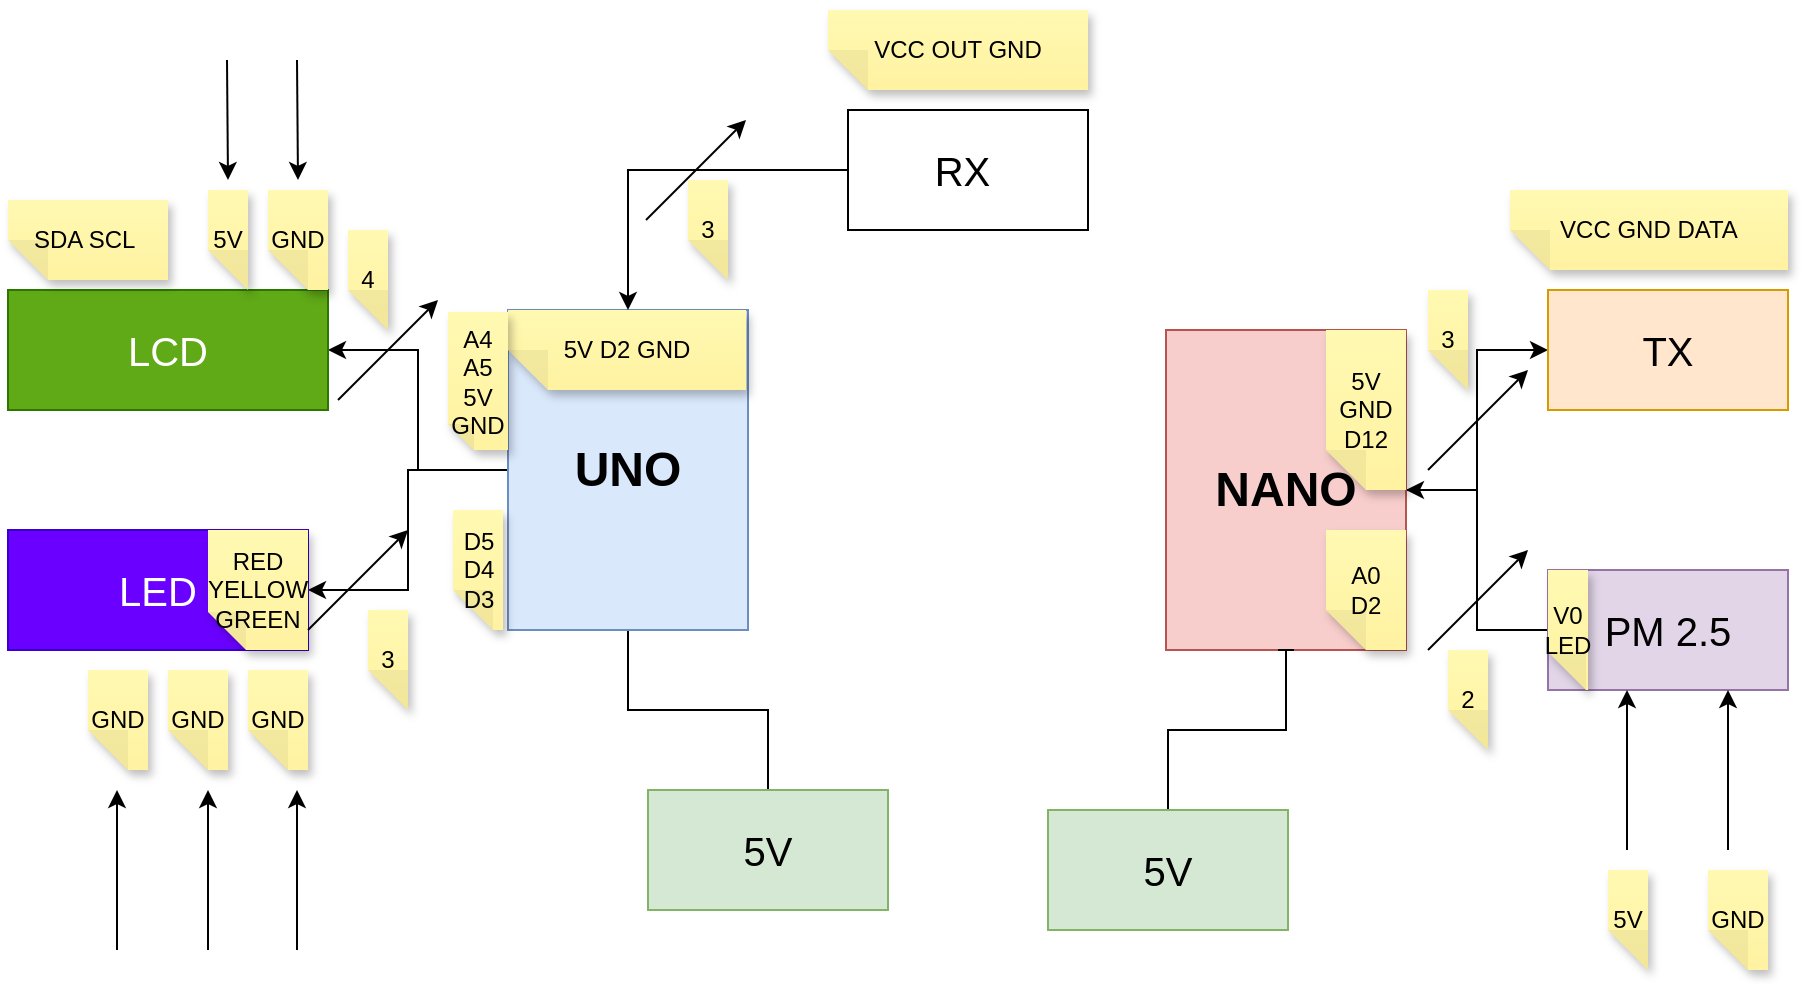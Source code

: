 <mxfile version="22.1.16" type="github">
  <diagram name="Page-1" id="2Oezqfeqx223OJeEhoTF">
    <mxGraphModel dx="1900" dy="565" grid="1" gridSize="10" guides="1" tooltips="1" connect="1" arrows="1" fold="1" page="1" pageScale="1" pageWidth="850" pageHeight="1100" math="0" shadow="0">
      <root>
        <mxCell id="0" />
        <mxCell id="1" parent="0" />
        <mxCell id="fD1NXqoAacMds-On0nMa-4" value="" style="edgeStyle=orthogonalEdgeStyle;rounded=0;orthogonalLoop=1;jettySize=auto;html=1;" parent="1" source="fD1NXqoAacMds-On0nMa-2" target="fD1NXqoAacMds-On0nMa-3" edge="1">
          <mxGeometry relative="1" as="geometry" />
        </mxCell>
        <mxCell id="fD1NXqoAacMds-On0nMa-2" value="&lt;font style=&quot;font-size: 20px;&quot;&gt;PM 2.5&lt;/font&gt;" style="rounded=0;whiteSpace=wrap;html=1;fillColor=#e1d5e7;strokeColor=#9673a6;" parent="1" vertex="1">
          <mxGeometry x="700" y="320" width="120" height="60" as="geometry" />
        </mxCell>
        <mxCell id="fD1NXqoAacMds-On0nMa-6" value="" style="edgeStyle=orthogonalEdgeStyle;rounded=0;orthogonalLoop=1;jettySize=auto;html=1;" parent="1" source="fD1NXqoAacMds-On0nMa-3" target="fD1NXqoAacMds-On0nMa-5" edge="1">
          <mxGeometry relative="1" as="geometry" />
        </mxCell>
        <mxCell id="fD1NXqoAacMds-On0nMa-3" value="&lt;h1&gt;NANO&lt;/h1&gt;" style="rounded=0;whiteSpace=wrap;html=1;fillColor=#f8cecc;strokeColor=#b85450;" parent="1" vertex="1">
          <mxGeometry x="509" y="200" width="120" height="160" as="geometry" />
        </mxCell>
        <mxCell id="fD1NXqoAacMds-On0nMa-5" value="&lt;font style=&quot;font-size: 20px;&quot;&gt;TX&lt;/font&gt;" style="whiteSpace=wrap;html=1;rounded=0;fillColor=#ffe6cc;strokeColor=#d79b00;" parent="1" vertex="1">
          <mxGeometry x="700" y="180" width="120" height="60" as="geometry" />
        </mxCell>
        <mxCell id="oi5SdyfLDr1I8iE26Wet-2" value="" style="rounded=0;orthogonalLoop=1;jettySize=auto;html=1;elbow=vertical;edgeStyle=orthogonalEdgeStyle;curved=0;endArrow=baseDash;endFill=0;" edge="1" parent="1" source="fD1NXqoAacMds-On0nMa-7" target="fD1NXqoAacMds-On0nMa-9">
          <mxGeometry relative="1" as="geometry" />
        </mxCell>
        <mxCell id="fD1NXqoAacMds-On0nMa-7" value="&lt;font style=&quot;font-size: 20px;&quot;&gt;5V&lt;/font&gt;" style="rounded=0;whiteSpace=wrap;html=1;fillColor=#d5e8d4;strokeColor=#82b366;" parent="1" vertex="1">
          <mxGeometry x="250" y="430" width="120" height="60" as="geometry" />
        </mxCell>
        <mxCell id="fD1NXqoAacMds-On0nMa-12" value="" style="edgeStyle=orthogonalEdgeStyle;rounded=0;orthogonalLoop=1;jettySize=auto;html=1;" parent="1" source="fD1NXqoAacMds-On0nMa-9" target="fD1NXqoAacMds-On0nMa-11" edge="1">
          <mxGeometry relative="1" as="geometry" />
        </mxCell>
        <mxCell id="fD1NXqoAacMds-On0nMa-14" value="" style="edgeStyle=orthogonalEdgeStyle;rounded=0;orthogonalLoop=1;jettySize=auto;html=1;" parent="1" source="fD1NXqoAacMds-On0nMa-9" target="fD1NXqoAacMds-On0nMa-13" edge="1">
          <mxGeometry relative="1" as="geometry" />
        </mxCell>
        <mxCell id="fD1NXqoAacMds-On0nMa-9" value="&lt;h1&gt;UNO&lt;/h1&gt;" style="rounded=0;whiteSpace=wrap;html=1;fillColor=#dae8fc;strokeColor=#6c8ebf;" parent="1" vertex="1">
          <mxGeometry x="180" y="190" width="120" height="160" as="geometry" />
        </mxCell>
        <mxCell id="fD1NXqoAacMds-On0nMa-11" value="&lt;font style=&quot;font-size: 20px;&quot;&gt;LCD&lt;/font&gt;" style="whiteSpace=wrap;html=1;rounded=0;fillColor=#60a917;strokeColor=#2D7600;fontColor=#ffffff;" parent="1" vertex="1">
          <mxGeometry x="-70" y="180" width="160" height="60" as="geometry" />
        </mxCell>
        <mxCell id="fD1NXqoAacMds-On0nMa-13" value="&lt;font style=&quot;font-size: 20px;&quot;&gt;LED&lt;/font&gt;" style="whiteSpace=wrap;html=1;rounded=0;fillColor=#6a00ff;fontColor=#ffffff;strokeColor=#3700CC;" parent="1" vertex="1">
          <mxGeometry x="-70" y="300" width="150" height="60" as="geometry" />
        </mxCell>
        <mxCell id="fD1NXqoAacMds-On0nMa-18" value="5V&lt;br style=&quot;border-color: var(--border-color);&quot;&gt;GND&lt;br style=&quot;border-color: var(--border-color);&quot;&gt;D12" style="shape=note;whiteSpace=wrap;html=1;backgroundOutline=1;fontColor=#000000;darkOpacity=0.05;fillColor=#FFF9B2;strokeColor=none;fillStyle=solid;direction=west;gradientDirection=north;gradientColor=#FFF2A1;shadow=1;size=20;pointerEvents=1;rotation=0;" parent="1" vertex="1">
          <mxGeometry x="589" y="200" width="40" height="80" as="geometry" />
        </mxCell>
        <mxCell id="fD1NXqoAacMds-On0nMa-19" value="VCC GND DATA" style="shape=note;whiteSpace=wrap;html=1;backgroundOutline=1;fontColor=#000000;darkOpacity=0.05;fillColor=#FFF9B2;strokeColor=none;fillStyle=solid;direction=west;gradientDirection=north;gradientColor=#FFF2A1;shadow=1;size=20;pointerEvents=1;" parent="1" vertex="1">
          <mxGeometry x="681" y="130" width="139" height="40" as="geometry" />
        </mxCell>
        <mxCell id="fD1NXqoAacMds-On0nMa-21" value="" style="endArrow=classic;html=1;rounded=0;" parent="1" edge="1">
          <mxGeometry width="50" height="50" relative="1" as="geometry">
            <mxPoint x="640" y="270" as="sourcePoint" />
            <mxPoint x="690" y="220" as="targetPoint" />
          </mxGeometry>
        </mxCell>
        <mxCell id="fD1NXqoAacMds-On0nMa-22" value="3" style="shape=note;whiteSpace=wrap;html=1;backgroundOutline=1;fontColor=#000000;darkOpacity=0.05;fillColor=#FFF9B2;strokeColor=none;fillStyle=solid;direction=west;gradientDirection=north;gradientColor=#FFF2A1;shadow=1;size=20;pointerEvents=1;rotation=0;" parent="1" vertex="1">
          <mxGeometry x="640" y="180" width="20" height="50" as="geometry" />
        </mxCell>
        <mxCell id="fD1NXqoAacMds-On0nMa-23" value="GND" style="shape=note;whiteSpace=wrap;html=1;backgroundOutline=1;fontColor=#000000;darkOpacity=0.05;fillColor=#FFF9B2;strokeColor=none;fillStyle=solid;direction=west;gradientDirection=north;gradientColor=#FFF2A1;shadow=1;size=20;pointerEvents=1;rotation=0;" parent="1" vertex="1">
          <mxGeometry x="780" y="470" width="30" height="50" as="geometry" />
        </mxCell>
        <mxCell id="fD1NXqoAacMds-On0nMa-24" value="5V" style="shape=note;whiteSpace=wrap;html=1;backgroundOutline=1;fontColor=#000000;darkOpacity=0.05;fillColor=#FFF9B2;strokeColor=none;fillStyle=solid;direction=west;gradientDirection=north;gradientColor=#FFF2A1;shadow=1;size=20;pointerEvents=1;rotation=0;" parent="1" vertex="1">
          <mxGeometry x="730" y="470" width="20" height="50" as="geometry" />
        </mxCell>
        <mxCell id="fD1NXqoAacMds-On0nMa-26" value="" style="endArrow=classic;html=1;rounded=0;" parent="1" edge="1">
          <mxGeometry width="50" height="50" relative="1" as="geometry">
            <mxPoint x="640" y="360" as="sourcePoint" />
            <mxPoint x="690" y="310" as="targetPoint" />
          </mxGeometry>
        </mxCell>
        <mxCell id="fD1NXqoAacMds-On0nMa-27" value="" style="endArrow=classic;html=1;rounded=0;" parent="1" edge="1">
          <mxGeometry width="50" height="50" relative="1" as="geometry">
            <mxPoint x="790" y="460" as="sourcePoint" />
            <mxPoint x="790" y="380" as="targetPoint" />
            <Array as="points" />
          </mxGeometry>
        </mxCell>
        <mxCell id="fD1NXqoAacMds-On0nMa-28" value="" style="endArrow=classic;html=1;rounded=0;" parent="1" edge="1">
          <mxGeometry width="50" height="50" relative="1" as="geometry">
            <mxPoint x="739.5" y="460" as="sourcePoint" />
            <mxPoint x="739.5" y="380" as="targetPoint" />
            <Array as="points" />
          </mxGeometry>
        </mxCell>
        <mxCell id="fD1NXqoAacMds-On0nMa-29" value="A0&lt;br&gt;D2" style="shape=note;whiteSpace=wrap;html=1;backgroundOutline=1;fontColor=#000000;darkOpacity=0.05;fillColor=#FFF9B2;strokeColor=none;fillStyle=solid;direction=west;gradientDirection=north;gradientColor=#FFF2A1;shadow=1;size=20;pointerEvents=1;rotation=0;" parent="1" vertex="1">
          <mxGeometry x="589" y="300" width="40" height="60" as="geometry" />
        </mxCell>
        <mxCell id="fD1NXqoAacMds-On0nMa-32" value="V0&lt;br&gt;LED" style="shape=note;whiteSpace=wrap;html=1;backgroundOutline=1;fontColor=#000000;darkOpacity=0.05;fillColor=#FFF9B2;strokeColor=none;fillStyle=solid;direction=west;gradientDirection=north;gradientColor=#FFF2A1;shadow=1;size=19;pointerEvents=1;rotation=0;" parent="1" vertex="1">
          <mxGeometry x="700" y="320" width="20" height="60" as="geometry" />
        </mxCell>
        <mxCell id="fD1NXqoAacMds-On0nMa-33" value="2" style="shape=note;whiteSpace=wrap;html=1;backgroundOutline=1;fontColor=#000000;darkOpacity=0.05;fillColor=#FFF9B2;strokeColor=none;fillStyle=solid;direction=west;gradientDirection=north;gradientColor=#FFF2A1;shadow=1;size=20;pointerEvents=1;rotation=0;" parent="1" vertex="1">
          <mxGeometry x="650" y="360" width="20" height="50" as="geometry" />
        </mxCell>
        <mxCell id="fD1NXqoAacMds-On0nMa-35" style="edgeStyle=orthogonalEdgeStyle;rounded=0;orthogonalLoop=1;jettySize=auto;html=1;entryX=0.5;entryY=0;entryDx=0;entryDy=0;" parent="1" source="fD1NXqoAacMds-On0nMa-34" target="fD1NXqoAacMds-On0nMa-9" edge="1">
          <mxGeometry relative="1" as="geometry" />
        </mxCell>
        <mxCell id="fD1NXqoAacMds-On0nMa-34" value="&lt;font style=&quot;font-size: 20px;&quot;&gt;RX&amp;nbsp;&lt;/font&gt;" style="rounded=0;whiteSpace=wrap;html=1;" parent="1" vertex="1">
          <mxGeometry x="350" y="90" width="120" height="60" as="geometry" />
        </mxCell>
        <mxCell id="fD1NXqoAacMds-On0nMa-39" value="VCC OUT GND" style="shape=note;whiteSpace=wrap;html=1;backgroundOutline=1;fontColor=#000000;darkOpacity=0.05;fillColor=#FFF9B2;strokeColor=none;fillStyle=solid;direction=west;gradientDirection=north;gradientColor=#FFF2A1;shadow=1;size=20;pointerEvents=1;" parent="1" vertex="1">
          <mxGeometry x="340" y="40" width="130" height="40" as="geometry" />
        </mxCell>
        <mxCell id="fD1NXqoAacMds-On0nMa-40" value="3" style="shape=note;whiteSpace=wrap;html=1;backgroundOutline=1;fontColor=#000000;darkOpacity=0.05;fillColor=#FFF9B2;strokeColor=none;fillStyle=solid;direction=west;gradientDirection=north;gradientColor=#FFF2A1;shadow=1;size=20;pointerEvents=1;rotation=0;" parent="1" vertex="1">
          <mxGeometry x="270" y="125" width="20" height="50" as="geometry" />
        </mxCell>
        <mxCell id="fD1NXqoAacMds-On0nMa-41" value="5V D2 GND" style="shape=note;whiteSpace=wrap;html=1;backgroundOutline=1;fontColor=#000000;darkOpacity=0.05;fillColor=#FFF9B2;strokeColor=none;fillStyle=solid;direction=west;gradientDirection=north;gradientColor=#FFF2A1;shadow=1;size=20;pointerEvents=1;" parent="1" vertex="1">
          <mxGeometry x="180" y="190" width="119" height="40" as="geometry" />
        </mxCell>
        <mxCell id="fD1NXqoAacMds-On0nMa-42" value="" style="endArrow=classic;html=1;rounded=0;" parent="1" edge="1">
          <mxGeometry width="50" height="50" relative="1" as="geometry">
            <mxPoint x="249" y="145" as="sourcePoint" />
            <mxPoint x="299" y="95" as="targetPoint" />
          </mxGeometry>
        </mxCell>
        <mxCell id="fD1NXqoAacMds-On0nMa-43" value="RED&lt;br&gt;YELLOW&lt;br&gt;GREEN" style="shape=note;whiteSpace=wrap;html=1;backgroundOutline=1;fontColor=#000000;darkOpacity=0.05;fillColor=#FFF9B2;strokeColor=none;fillStyle=solid;direction=west;gradientDirection=north;gradientColor=#FFF2A1;shadow=1;size=19;pointerEvents=1;rotation=0;" parent="1" vertex="1">
          <mxGeometry x="30" y="300" width="50" height="60" as="geometry" />
        </mxCell>
        <mxCell id="fD1NXqoAacMds-On0nMa-44" value="" style="endArrow=classic;html=1;rounded=0;" parent="1" edge="1">
          <mxGeometry width="50" height="50" relative="1" as="geometry">
            <mxPoint x="80" y="350" as="sourcePoint" />
            <mxPoint x="130" y="300" as="targetPoint" />
          </mxGeometry>
        </mxCell>
        <mxCell id="fD1NXqoAacMds-On0nMa-45" value="3" style="shape=note;whiteSpace=wrap;html=1;backgroundOutline=1;fontColor=#000000;darkOpacity=0.05;fillColor=#FFF9B2;strokeColor=none;fillStyle=solid;direction=west;gradientDirection=north;gradientColor=#FFF2A1;shadow=1;size=20;pointerEvents=1;rotation=0;" parent="1" vertex="1">
          <mxGeometry x="110" y="340" width="20" height="50" as="geometry" />
        </mxCell>
        <mxCell id="fD1NXqoAacMds-On0nMa-46" value="D5&lt;br&gt;D4&lt;br&gt;D3" style="shape=note;whiteSpace=wrap;html=1;backgroundOutline=1;fontColor=#000000;darkOpacity=0.05;fillColor=#FFF9B2;strokeColor=none;fillStyle=solid;direction=west;gradientDirection=north;gradientColor=#FFF2A1;shadow=1;size=20;pointerEvents=1;rotation=0;" parent="1" vertex="1">
          <mxGeometry x="152.5" y="290" width="25" height="60" as="geometry" />
        </mxCell>
        <mxCell id="fD1NXqoAacMds-On0nMa-47" value="4" style="shape=note;whiteSpace=wrap;html=1;backgroundOutline=1;fontColor=#000000;darkOpacity=0.05;fillColor=#FFF9B2;strokeColor=none;fillStyle=solid;direction=west;gradientDirection=north;gradientColor=#FFF2A1;shadow=1;size=20;pointerEvents=1;rotation=0;" parent="1" vertex="1">
          <mxGeometry x="100" y="150" width="20" height="50" as="geometry" />
        </mxCell>
        <mxCell id="fD1NXqoAacMds-On0nMa-48" value="" style="endArrow=classic;html=1;rounded=0;" parent="1" edge="1">
          <mxGeometry width="50" height="50" relative="1" as="geometry">
            <mxPoint x="95" y="235" as="sourcePoint" />
            <mxPoint x="145" y="185" as="targetPoint" />
          </mxGeometry>
        </mxCell>
        <mxCell id="fD1NXqoAacMds-On0nMa-49" value="SDA SCL&amp;nbsp;" style="shape=note;whiteSpace=wrap;html=1;backgroundOutline=1;fontColor=#000000;darkOpacity=0.05;fillColor=#FFF9B2;strokeColor=none;fillStyle=solid;direction=west;gradientDirection=north;gradientColor=#FFF2A1;shadow=1;size=20;pointerEvents=1;" parent="1" vertex="1">
          <mxGeometry x="-70" y="135" width="80" height="40" as="geometry" />
        </mxCell>
        <mxCell id="fD1NXqoAacMds-On0nMa-50" value="A4&lt;br&gt;A5&lt;br&gt;5V&lt;br&gt;GND" style="shape=note;whiteSpace=wrap;html=1;backgroundOutline=1;fontColor=#000000;darkOpacity=0.05;fillColor=#FFF9B2;strokeColor=none;fillStyle=solid;direction=west;gradientDirection=north;gradientColor=#FFF2A1;shadow=1;size=13;pointerEvents=1;rotation=0;" parent="1" vertex="1">
          <mxGeometry x="150" y="191" width="30" height="69" as="geometry" />
        </mxCell>
        <mxCell id="fD1NXqoAacMds-On0nMa-51" value="5V" style="shape=note;whiteSpace=wrap;html=1;backgroundOutline=1;fontColor=#000000;darkOpacity=0.05;fillColor=#FFF9B2;strokeColor=none;fillStyle=solid;direction=west;gradientDirection=north;gradientColor=#FFF2A1;shadow=1;size=20;pointerEvents=1;rotation=0;" parent="1" vertex="1">
          <mxGeometry x="30" y="130" width="20" height="50" as="geometry" />
        </mxCell>
        <mxCell id="fD1NXqoAacMds-On0nMa-53" value="GND" style="shape=note;whiteSpace=wrap;html=1;backgroundOutline=1;fontColor=#000000;darkOpacity=0.05;fillColor=#FFF9B2;strokeColor=none;fillStyle=solid;direction=west;gradientDirection=north;gradientColor=#FFF2A1;shadow=1;size=20;pointerEvents=1;rotation=0;" parent="1" vertex="1">
          <mxGeometry x="60" y="130" width="30" height="50" as="geometry" />
        </mxCell>
        <mxCell id="fD1NXqoAacMds-On0nMa-54" value="" style="endArrow=classic;html=1;rounded=0;" parent="1" edge="1">
          <mxGeometry width="50" height="50" relative="1" as="geometry">
            <mxPoint x="39.5" y="65" as="sourcePoint" />
            <mxPoint x="40" y="125" as="targetPoint" />
            <Array as="points" />
          </mxGeometry>
        </mxCell>
        <mxCell id="fD1NXqoAacMds-On0nMa-55" value="" style="endArrow=classic;html=1;rounded=0;" parent="1" edge="1">
          <mxGeometry width="50" height="50" relative="1" as="geometry">
            <mxPoint x="74.5" y="65" as="sourcePoint" />
            <mxPoint x="75" y="125" as="targetPoint" />
            <Array as="points" />
          </mxGeometry>
        </mxCell>
        <mxCell id="fD1NXqoAacMds-On0nMa-56" value="GND" style="shape=note;whiteSpace=wrap;html=1;backgroundOutline=1;fontColor=#000000;darkOpacity=0.05;fillColor=#FFF9B2;strokeColor=none;fillStyle=solid;direction=west;gradientDirection=north;gradientColor=#FFF2A1;shadow=1;size=20;pointerEvents=1;rotation=0;" parent="1" vertex="1">
          <mxGeometry x="-30" y="370" width="30" height="50" as="geometry" />
        </mxCell>
        <mxCell id="fD1NXqoAacMds-On0nMa-57" value="GND" style="shape=note;whiteSpace=wrap;html=1;backgroundOutline=1;fontColor=#000000;darkOpacity=0.05;fillColor=#FFF9B2;strokeColor=none;fillStyle=solid;direction=west;gradientDirection=north;gradientColor=#FFF2A1;shadow=1;size=20;pointerEvents=1;rotation=0;" parent="1" vertex="1">
          <mxGeometry x="10" y="370" width="30" height="50" as="geometry" />
        </mxCell>
        <mxCell id="fD1NXqoAacMds-On0nMa-58" value="GND" style="shape=note;whiteSpace=wrap;html=1;backgroundOutline=1;fontColor=#000000;darkOpacity=0.05;fillColor=#FFF9B2;strokeColor=none;fillStyle=solid;direction=west;gradientDirection=north;gradientColor=#FFF2A1;shadow=1;size=20;pointerEvents=1;rotation=0;" parent="1" vertex="1">
          <mxGeometry x="50" y="370" width="30" height="50" as="geometry" />
        </mxCell>
        <mxCell id="fD1NXqoAacMds-On0nMa-59" value="" style="endArrow=classic;html=1;rounded=0;" parent="1" edge="1">
          <mxGeometry width="50" height="50" relative="1" as="geometry">
            <mxPoint x="74.5" y="510" as="sourcePoint" />
            <mxPoint x="74.5" y="430" as="targetPoint" />
            <Array as="points" />
          </mxGeometry>
        </mxCell>
        <mxCell id="fD1NXqoAacMds-On0nMa-60" value="" style="endArrow=classic;html=1;rounded=0;" parent="1" edge="1">
          <mxGeometry width="50" height="50" relative="1" as="geometry">
            <mxPoint x="-15.5" y="510" as="sourcePoint" />
            <mxPoint x="-15.5" y="430" as="targetPoint" />
            <Array as="points" />
          </mxGeometry>
        </mxCell>
        <mxCell id="fD1NXqoAacMds-On0nMa-61" value="" style="endArrow=classic;html=1;rounded=0;" parent="1" edge="1">
          <mxGeometry width="50" height="50" relative="1" as="geometry">
            <mxPoint x="30" y="510" as="sourcePoint" />
            <mxPoint x="30" y="430" as="targetPoint" />
            <Array as="points" />
          </mxGeometry>
        </mxCell>
        <mxCell id="oi5SdyfLDr1I8iE26Wet-3" value="" style="edgeStyle=orthogonalEdgeStyle;rounded=0;orthogonalLoop=1;jettySize=auto;html=1;startArrow=none;startFill=0;endArrow=baseDash;endFill=0;" edge="1" parent="1" source="oi5SdyfLDr1I8iE26Wet-1" target="fD1NXqoAacMds-On0nMa-3">
          <mxGeometry relative="1" as="geometry" />
        </mxCell>
        <mxCell id="oi5SdyfLDr1I8iE26Wet-1" value="&lt;font style=&quot;font-size: 20px;&quot;&gt;5V&lt;/font&gt;" style="rounded=0;whiteSpace=wrap;html=1;fillColor=#d5e8d4;strokeColor=#82b366;" vertex="1" parent="1">
          <mxGeometry x="450" y="440" width="120" height="60" as="geometry" />
        </mxCell>
      </root>
    </mxGraphModel>
  </diagram>
</mxfile>
